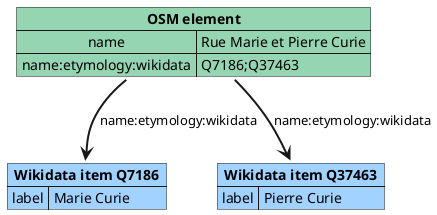 @startuml osm_name_etymology

map "**OSM element**" as osmc #95d5b2 {
  name => Rue Marie et Pierre Curie
  name:etymology:wikidata => Q7186;Q37463
}

map "**Wikidata item Q7186**" as wikia #a2d2ff {
  label => Marie Curie
}
map "**Wikidata item Q37463**" as wikib #a2d2ff {
  label => Pierre Curie
}

osmc -[bold]-> wikia : name:etymology:wikidata
osmc -[bold]-> wikib : name:etymology:wikidata

@enduml